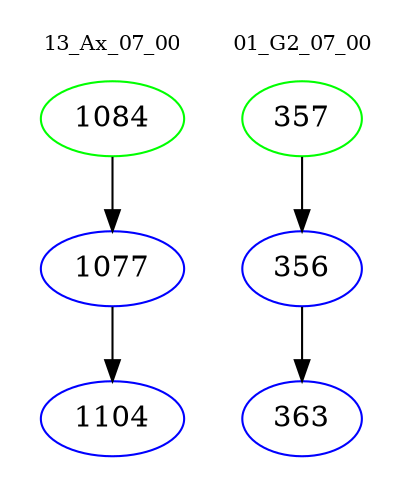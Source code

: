 digraph{
subgraph cluster_0 {
color = white
label = "13_Ax_07_00";
fontsize=10;
T0_1084 [label="1084", color="green"]
T0_1084 -> T0_1077 [color="black"]
T0_1077 [label="1077", color="blue"]
T0_1077 -> T0_1104 [color="black"]
T0_1104 [label="1104", color="blue"]
}
subgraph cluster_1 {
color = white
label = "01_G2_07_00";
fontsize=10;
T1_357 [label="357", color="green"]
T1_357 -> T1_356 [color="black"]
T1_356 [label="356", color="blue"]
T1_356 -> T1_363 [color="black"]
T1_363 [label="363", color="blue"]
}
}
